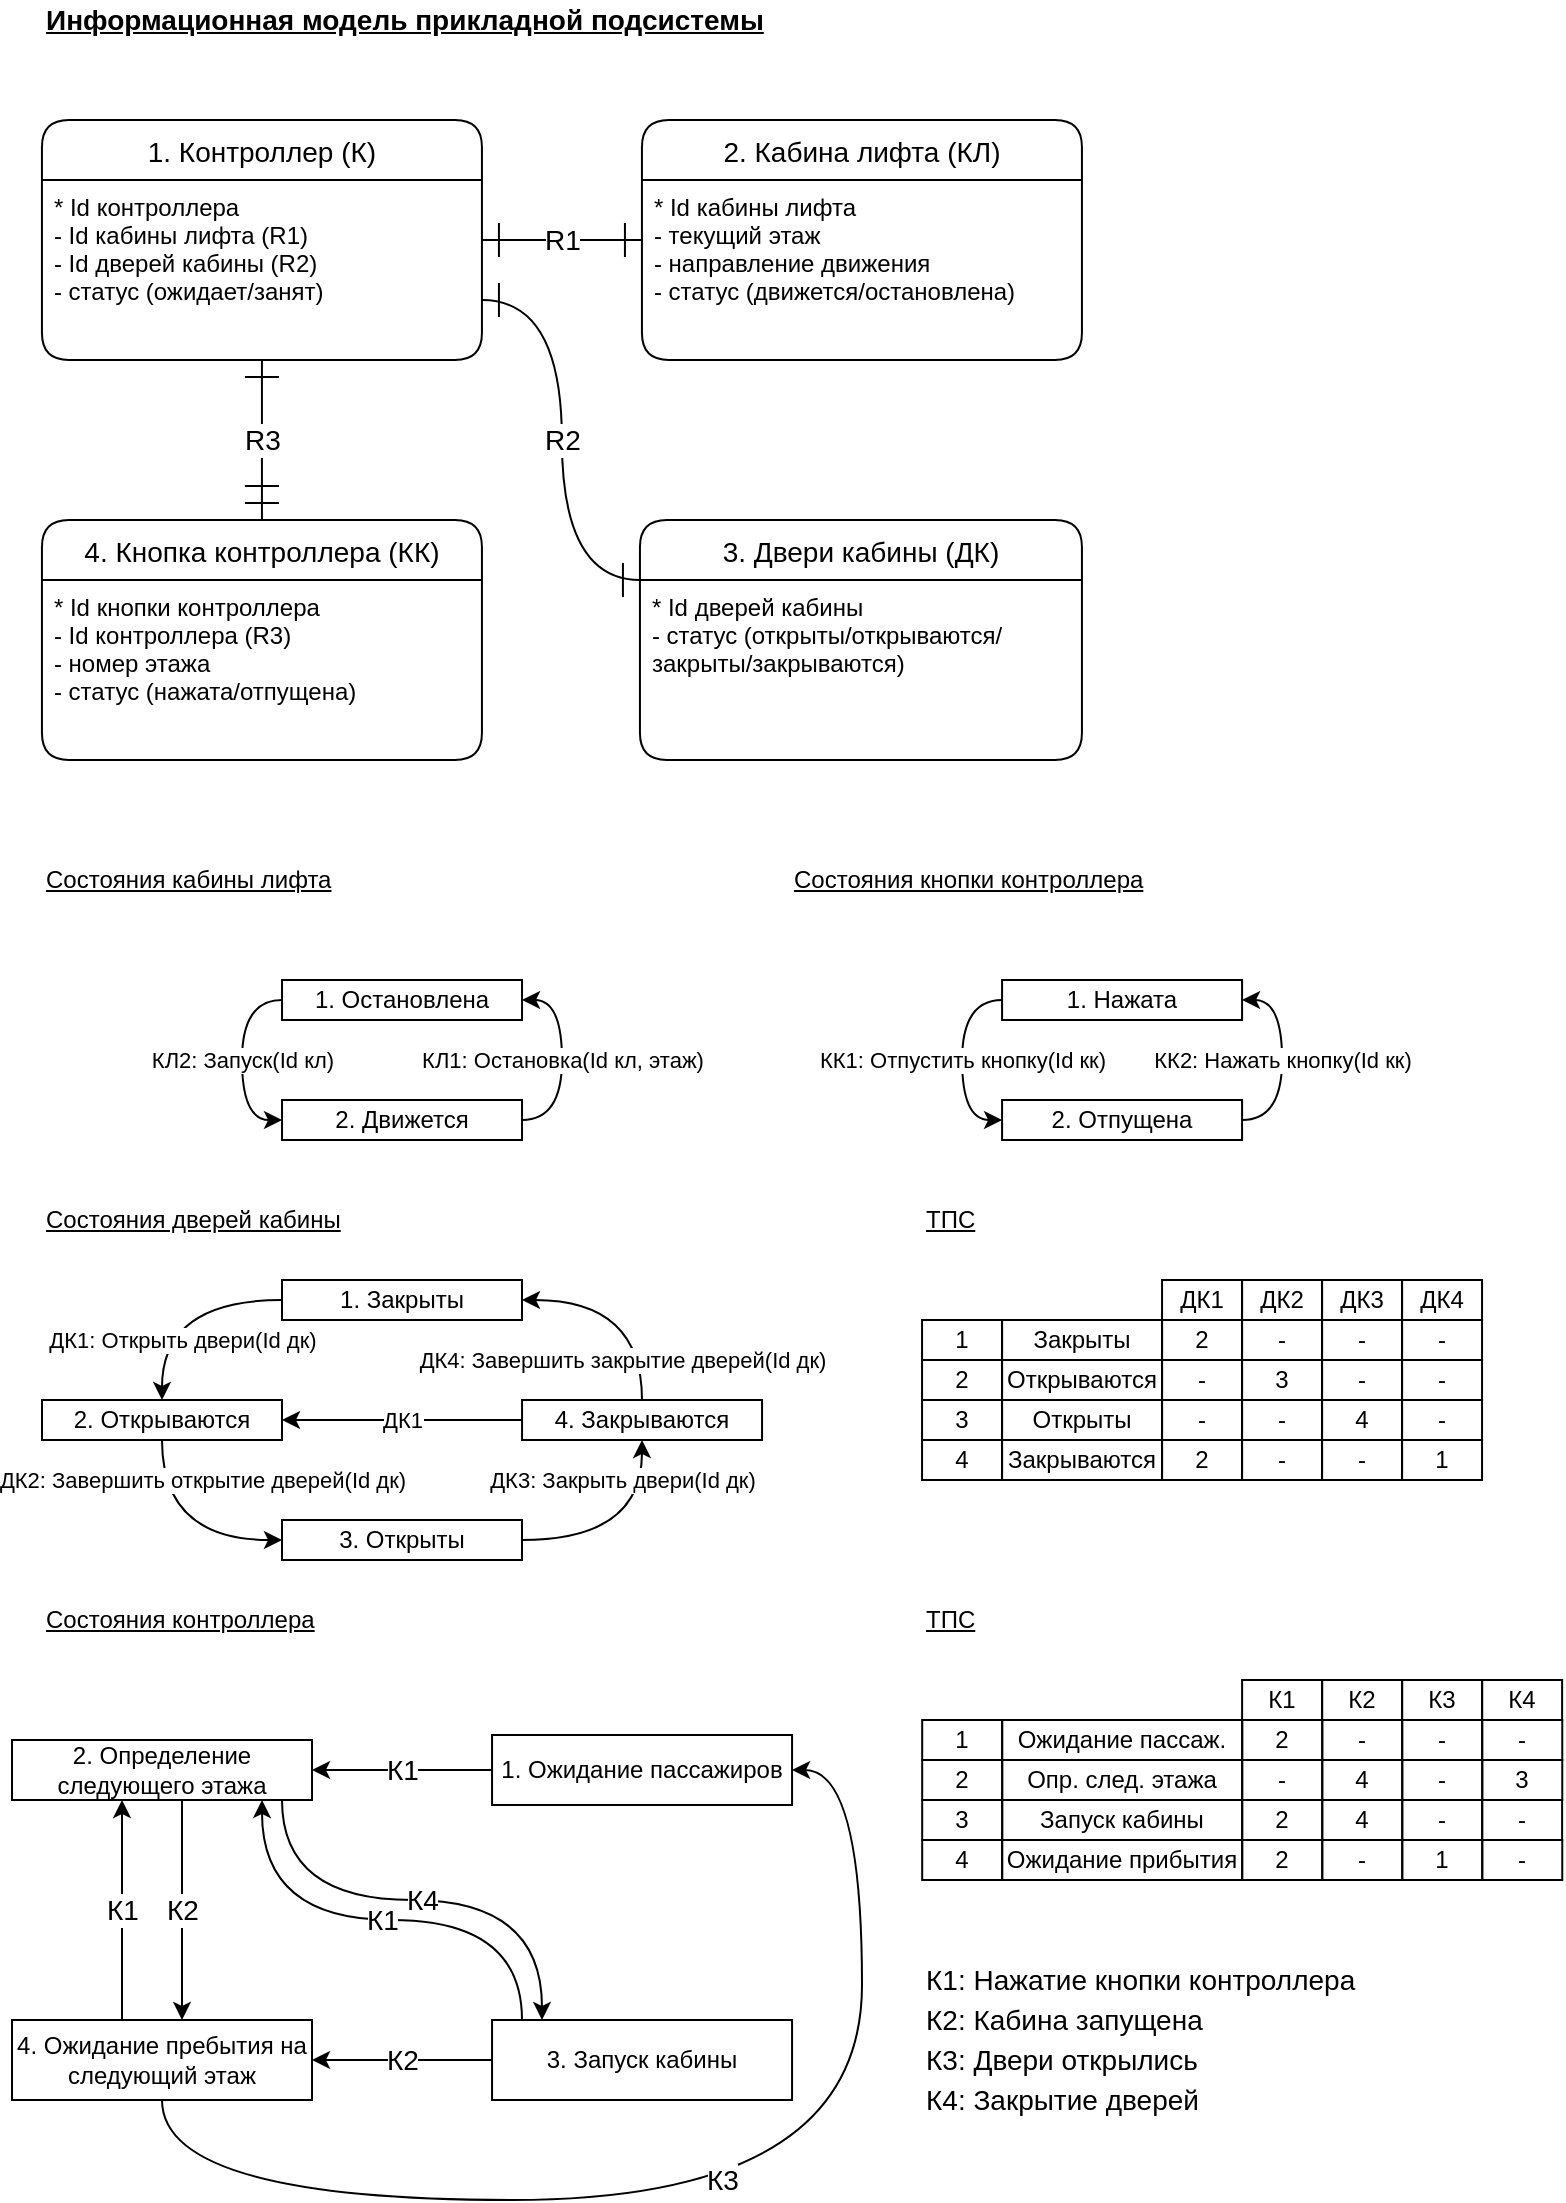 <mxfile version="14.6.13" type="device"><diagram id="FFJJ7vYpV9TbGx-IhugV" name="Страница 1"><mxGraphModel dx="981" dy="567" grid="1" gridSize="10" guides="1" tooltips="1" connect="1" arrows="1" fold="1" page="1" pageScale="1" pageWidth="827" pageHeight="1169" math="0" shadow="0"><root><mxCell id="0"/><mxCell id="1" parent="0"/><mxCell id="rGy74gRU72N-6EAPcVKt-3" value="Состояния кабины лифта" style="text;html=1;strokeColor=none;fillColor=none;align=left;verticalAlign=middle;whiteSpace=wrap;rounded=0;fontStyle=4" parent="1" vertex="1"><mxGeometry x="40" y="450" width="200" height="20" as="geometry"/></mxCell><mxCell id="rGy74gRU72N-6EAPcVKt-4" value="Состояния дверей кабины" style="text;html=1;strokeColor=none;fillColor=none;align=left;verticalAlign=middle;whiteSpace=wrap;rounded=0;fontStyle=4" parent="1" vertex="1"><mxGeometry x="40.0" y="620" width="200.03" height="20" as="geometry"/></mxCell><mxCell id="rGy74gRU72N-6EAPcVKt-15" value="Состояния кнопки контроллера" style="text;html=1;strokeColor=none;fillColor=none;align=left;verticalAlign=middle;whiteSpace=wrap;rounded=0;fontStyle=4" parent="1" vertex="1"><mxGeometry x="414.03" y="450" width="200.03" height="20" as="geometry"/></mxCell><mxCell id="ytYb5CN6HiQMM8bSOuHx-4" value="КЛ2: Запуск(Id кл)" style="edgeStyle=orthogonalEdgeStyle;curved=1;orthogonalLoop=1;jettySize=auto;html=1;" parent="1" source="ytYb5CN6HiQMM8bSOuHx-1" target="ytYb5CN6HiQMM8bSOuHx-2" edge="1"><mxGeometry relative="1" as="geometry"><Array as="points"><mxPoint x="140.02" y="520"/><mxPoint x="140.02" y="580"/></Array></mxGeometry></mxCell><mxCell id="ytYb5CN6HiQMM8bSOuHx-1" value="1. Остановлена" style="rounded=0;whiteSpace=wrap;html=1;" parent="1" vertex="1"><mxGeometry x="160.02" y="510" width="120" height="20" as="geometry"/></mxCell><mxCell id="ytYb5CN6HiQMM8bSOuHx-3" value="КЛ1: Остановка(Id кл, этаж)" style="edgeStyle=orthogonalEdgeStyle;orthogonalLoop=1;jettySize=auto;html=1;curved=1;" parent="1" source="ytYb5CN6HiQMM8bSOuHx-2" target="ytYb5CN6HiQMM8bSOuHx-1" edge="1"><mxGeometry relative="1" as="geometry"><Array as="points"><mxPoint x="300.02" y="580"/><mxPoint x="300.02" y="520"/></Array></mxGeometry></mxCell><mxCell id="ytYb5CN6HiQMM8bSOuHx-2" value="2. Движется" style="rounded=0;whiteSpace=wrap;html=1;" parent="1" vertex="1"><mxGeometry x="160.02" y="570" width="120" height="20" as="geometry"/></mxCell><mxCell id="ytYb5CN6HiQMM8bSOuHx-5" value="Информационная модель прикладной подсистемы" style="text;html=1;strokeColor=none;fillColor=none;align=left;verticalAlign=middle;whiteSpace=wrap;rounded=0;fontStyle=5;fontSize=14;" parent="1" vertex="1"><mxGeometry x="39.97" y="20" width="400.03" height="20" as="geometry"/></mxCell><mxCell id="ytYb5CN6HiQMM8bSOuHx-6" value="2. Кабина лифта (КЛ)" style="swimlane;childLayout=stackLayout;horizontal=1;startSize=30;horizontalStack=0;rounded=1;fontSize=14;fontStyle=0;strokeWidth=1;resizeParent=0;resizeLast=1;shadow=0;dashed=0;align=center;" parent="1" vertex="1"><mxGeometry x="339.97" y="80" width="220" height="120" as="geometry"/></mxCell><mxCell id="ytYb5CN6HiQMM8bSOuHx-7" value="* Id кабины лифта&#10;- текущий этаж&#10;- направление движения&#10;- статус (движется/остановлена)" style="align=left;strokeColor=none;fillColor=none;spacingLeft=4;fontSize=12;verticalAlign=top;resizable=0;rotatable=0;part=1;" parent="ytYb5CN6HiQMM8bSOuHx-6" vertex="1"><mxGeometry y="30" width="220" height="90" as="geometry"/></mxCell><mxCell id="ytYb5CN6HiQMM8bSOuHx-17" value="R1" style="edgeStyle=orthogonalEdgeStyle;curved=1;orthogonalLoop=1;jettySize=auto;html=1;fontSize=14;endArrow=ERone;endFill=0;endSize=15;startArrow=ERone;startFill=0;startSize=15;" parent="1" source="ytYb5CN6HiQMM8bSOuHx-8" target="ytYb5CN6HiQMM8bSOuHx-6" edge="1"><mxGeometry relative="1" as="geometry"><mxPoint as="offset"/></mxGeometry></mxCell><mxCell id="ytYb5CN6HiQMM8bSOuHx-18" style="edgeStyle=orthogonalEdgeStyle;curved=1;orthogonalLoop=1;jettySize=auto;html=1;fontSize=14;startArrow=ERone;startFill=0;endArrow=ERone;endFill=0;startSize=15;endSize=15;" parent="1" source="ytYb5CN6HiQMM8bSOuHx-8" target="ytYb5CN6HiQMM8bSOuHx-11" edge="1"><mxGeometry relative="1" as="geometry"><Array as="points"><mxPoint x="299.97" y="170"/><mxPoint x="299.97" y="310"/></Array></mxGeometry></mxCell><mxCell id="ytYb5CN6HiQMM8bSOuHx-20" value="R2" style="edgeLabel;html=1;align=center;verticalAlign=middle;resizable=0;points=[];fontSize=14;" parent="ytYb5CN6HiQMM8bSOuHx-18" vertex="1" connectable="0"><mxGeometry x="0.197" y="-1" relative="1" as="geometry"><mxPoint x="1" y="-21" as="offset"/></mxGeometry></mxCell><mxCell id="ytYb5CN6HiQMM8bSOuHx-8" value="1. Контроллер (К)" style="swimlane;childLayout=stackLayout;horizontal=1;startSize=30;horizontalStack=0;rounded=1;fontSize=14;fontStyle=0;strokeWidth=1;resizeParent=0;resizeLast=1;shadow=0;dashed=0;align=center;" parent="1" vertex="1"><mxGeometry x="39.97" y="80" width="220" height="120" as="geometry"/></mxCell><mxCell id="ytYb5CN6HiQMM8bSOuHx-9" value="* Id контроллера&#10;- Id кабины лифта (R1)&#10;- Id дверей кабины (R2)&#10;- статус (ожидает/занят)" style="align=left;strokeColor=none;fillColor=none;spacingLeft=4;fontSize=12;verticalAlign=top;resizable=0;rotatable=0;part=1;" parent="ytYb5CN6HiQMM8bSOuHx-8" vertex="1"><mxGeometry y="30" width="220" height="90" as="geometry"/></mxCell><mxCell id="ytYb5CN6HiQMM8bSOuHx-11" value="3. Двери кабины (ДК)" style="swimlane;childLayout=stackLayout;horizontal=1;startSize=30;horizontalStack=0;rounded=1;fontSize=14;fontStyle=0;strokeWidth=1;resizeParent=0;resizeLast=1;shadow=0;dashed=0;align=center;" parent="1" vertex="1"><mxGeometry x="338.97" y="280" width="221" height="120" as="geometry"/></mxCell><mxCell id="ytYb5CN6HiQMM8bSOuHx-12" value="* Id дверей кабины&#10;- статус (открыты/открываются/&#10;закрыты/закрываются)" style="align=left;strokeColor=none;fillColor=none;spacingLeft=4;fontSize=12;verticalAlign=top;resizable=0;rotatable=0;part=1;" parent="ytYb5CN6HiQMM8bSOuHx-11" vertex="1"><mxGeometry y="30" width="221" height="90" as="geometry"/></mxCell><mxCell id="ytYb5CN6HiQMM8bSOuHx-19" style="edgeStyle=orthogonalEdgeStyle;curved=1;orthogonalLoop=1;jettySize=auto;html=1;fontSize=14;startArrow=ERmandOne;startFill=0;endArrow=ERone;endFill=0;startSize=15;endSize=15;" parent="1" source="ytYb5CN6HiQMM8bSOuHx-15" target="ytYb5CN6HiQMM8bSOuHx-8" edge="1"><mxGeometry relative="1" as="geometry"/></mxCell><mxCell id="ytYb5CN6HiQMM8bSOuHx-21" value="R3" style="edgeLabel;html=1;align=center;verticalAlign=middle;resizable=0;points=[];fontSize=14;" parent="ytYb5CN6HiQMM8bSOuHx-19" vertex="1" connectable="0"><mxGeometry x="0.283" relative="1" as="geometry"><mxPoint y="11" as="offset"/></mxGeometry></mxCell><mxCell id="ytYb5CN6HiQMM8bSOuHx-15" value="4. Кнопка контроллера (КК)" style="swimlane;childLayout=stackLayout;horizontal=1;startSize=30;horizontalStack=0;rounded=1;fontSize=14;fontStyle=0;strokeWidth=1;resizeParent=0;resizeLast=1;shadow=0;dashed=0;align=center;" parent="1" vertex="1"><mxGeometry x="39.97" y="280" width="220" height="120" as="geometry"/></mxCell><mxCell id="ytYb5CN6HiQMM8bSOuHx-16" value="* Id кнопки контроллера&#10;- Id контроллера (R3)&#10;- номер этажа&#10;- статус (нажата/отпущена)" style="align=left;strokeColor=none;fillColor=none;spacingLeft=4;fontSize=12;verticalAlign=top;resizable=0;rotatable=0;part=1;" parent="ytYb5CN6HiQMM8bSOuHx-15" vertex="1"><mxGeometry y="30" width="220" height="90" as="geometry"/></mxCell><mxCell id="E6nvMdB4aJgWT5wThZRG-4" value="КК1: Отпустить кнопку(Id кк)" style="edgeStyle=orthogonalEdgeStyle;curved=1;orthogonalLoop=1;jettySize=auto;html=1;" parent="1" source="E6nvMdB4aJgWT5wThZRG-1" target="E6nvMdB4aJgWT5wThZRG-2" edge="1"><mxGeometry relative="1" as="geometry"><Array as="points"><mxPoint x="500.06" y="520"/><mxPoint x="500.06" y="580"/></Array></mxGeometry></mxCell><mxCell id="E6nvMdB4aJgWT5wThZRG-1" value="1. Нажата" style="rounded=0;whiteSpace=wrap;html=1;" parent="1" vertex="1"><mxGeometry x="520.04" y="510" width="120" height="20" as="geometry"/></mxCell><mxCell id="E6nvMdB4aJgWT5wThZRG-3" value="КК2: Нажать кнопку(Id кк)" style="edgeStyle=orthogonalEdgeStyle;orthogonalLoop=1;jettySize=auto;html=1;curved=1;" parent="1" source="E6nvMdB4aJgWT5wThZRG-2" target="E6nvMdB4aJgWT5wThZRG-1" edge="1"><mxGeometry relative="1" as="geometry"><Array as="points"><mxPoint x="660.06" y="580"/><mxPoint x="660.06" y="520"/></Array></mxGeometry></mxCell><mxCell id="E6nvMdB4aJgWT5wThZRG-2" value="2. Отпущена" style="rounded=0;whiteSpace=wrap;html=1;" parent="1" vertex="1"><mxGeometry x="520.04" y="570" width="120" height="20" as="geometry"/></mxCell><mxCell id="E6nvMdB4aJgWT5wThZRG-9" style="edgeStyle=orthogonalEdgeStyle;curved=1;orthogonalLoop=1;jettySize=auto;html=1;entryX=0.5;entryY=0;entryDx=0;entryDy=0;exitX=0;exitY=0.5;exitDx=0;exitDy=0;" parent="1" source="E6nvMdB4aJgWT5wThZRG-5" target="E6nvMdB4aJgWT5wThZRG-6" edge="1"><mxGeometry relative="1" as="geometry"/></mxCell><mxCell id="W7GcJJfSbcKXSyQRW5s8-4" value="ДК1: Открыть двери(Id дк)" style="edgeLabel;html=1;align=center;verticalAlign=middle;resizable=0;points=[];" parent="E6nvMdB4aJgWT5wThZRG-9" vertex="1" connectable="0"><mxGeometry x="0.418" y="13" relative="1" as="geometry"><mxPoint x="-3" y="2" as="offset"/></mxGeometry></mxCell><mxCell id="E6nvMdB4aJgWT5wThZRG-5" value="1. Закрыты" style="rounded=0;whiteSpace=wrap;html=1;" parent="1" vertex="1"><mxGeometry x="160.0" y="660" width="120" height="20" as="geometry"/></mxCell><mxCell id="E6nvMdB4aJgWT5wThZRG-10" style="edgeStyle=orthogonalEdgeStyle;curved=1;orthogonalLoop=1;jettySize=auto;html=1;entryX=0;entryY=0.5;entryDx=0;entryDy=0;" parent="1" source="E6nvMdB4aJgWT5wThZRG-6" target="E6nvMdB4aJgWT5wThZRG-8" edge="1"><mxGeometry relative="1" as="geometry"/></mxCell><mxCell id="W7GcJJfSbcKXSyQRW5s8-5" value="ДК2: Завершить открытие дверей(Id дк)" style="edgeLabel;html=1;align=center;verticalAlign=middle;resizable=0;points=[];" parent="E6nvMdB4aJgWT5wThZRG-10" vertex="1" connectable="0"><mxGeometry x="0.218" y="11" relative="1" as="geometry"><mxPoint x="3" y="-19" as="offset"/></mxGeometry></mxCell><mxCell id="E6nvMdB4aJgWT5wThZRG-6" value="2. Открываются" style="rounded=0;whiteSpace=wrap;html=1;" parent="1" vertex="1"><mxGeometry x="40.0" y="720" width="120" height="20" as="geometry"/></mxCell><mxCell id="E6nvMdB4aJgWT5wThZRG-12" style="edgeStyle=orthogonalEdgeStyle;curved=1;orthogonalLoop=1;jettySize=auto;html=1;entryX=1;entryY=0.5;entryDx=0;entryDy=0;" parent="1" source="E6nvMdB4aJgWT5wThZRG-7" target="E6nvMdB4aJgWT5wThZRG-5" edge="1"><mxGeometry relative="1" as="geometry"/></mxCell><mxCell id="W7GcJJfSbcKXSyQRW5s8-7" value="ДК4: Завершить закрытие дверей(Id дк)" style="edgeLabel;html=1;align=center;verticalAlign=middle;resizable=0;points=[];" parent="E6nvMdB4aJgWT5wThZRG-12" vertex="1" connectable="0"><mxGeometry x="0.218" y="8" relative="1" as="geometry"><mxPoint x="7" y="22" as="offset"/></mxGeometry></mxCell><mxCell id="W7GcJJfSbcKXSyQRW5s8-23" style="edgeStyle=orthogonalEdgeStyle;rounded=0;orthogonalLoop=1;jettySize=auto;html=1;" parent="1" source="E6nvMdB4aJgWT5wThZRG-7" target="E6nvMdB4aJgWT5wThZRG-6" edge="1"><mxGeometry relative="1" as="geometry"/></mxCell><mxCell id="W7GcJJfSbcKXSyQRW5s8-24" value="ДК1" style="edgeLabel;html=1;align=center;verticalAlign=middle;resizable=0;points=[];" parent="W7GcJJfSbcKXSyQRW5s8-23" vertex="1" connectable="0"><mxGeometry x="-0.161" y="1" relative="1" as="geometry"><mxPoint x="-10" y="-1" as="offset"/></mxGeometry></mxCell><mxCell id="E6nvMdB4aJgWT5wThZRG-7" value="4. Закрываются" style="rounded=0;whiteSpace=wrap;html=1;" parent="1" vertex="1"><mxGeometry x="280.03" y="720" width="120" height="20" as="geometry"/></mxCell><mxCell id="E6nvMdB4aJgWT5wThZRG-11" style="edgeStyle=orthogonalEdgeStyle;curved=1;orthogonalLoop=1;jettySize=auto;html=1;exitX=1;exitY=0.5;exitDx=0;exitDy=0;" parent="1" source="E6nvMdB4aJgWT5wThZRG-8" target="E6nvMdB4aJgWT5wThZRG-7" edge="1"><mxGeometry relative="1" as="geometry"/></mxCell><mxCell id="W7GcJJfSbcKXSyQRW5s8-6" value="ДК3: Закрыть двери(Id дк)" style="edgeLabel;html=1;align=center;verticalAlign=middle;resizable=0;points=[];" parent="E6nvMdB4aJgWT5wThZRG-11" vertex="1" connectable="0"><mxGeometry x="0.364" y="13" relative="1" as="geometry"><mxPoint x="3" y="-15" as="offset"/></mxGeometry></mxCell><mxCell id="E6nvMdB4aJgWT5wThZRG-8" value="3. Открыты" style="rounded=0;whiteSpace=wrap;html=1;" parent="1" vertex="1"><mxGeometry x="160.0" y="780" width="120" height="20" as="geometry"/></mxCell><mxCell id="W7GcJJfSbcKXSyQRW5s8-1" value="1" style="rounded=0;whiteSpace=wrap;html=1;fillColor=none;" parent="1" vertex="1"><mxGeometry x="480.03" y="680" width="40" height="20" as="geometry"/></mxCell><mxCell id="W7GcJJfSbcKXSyQRW5s8-2" value="ТПС" style="text;html=1;strokeColor=none;fillColor=none;align=left;verticalAlign=middle;whiteSpace=wrap;rounded=0;fontStyle=4" parent="1" vertex="1"><mxGeometry x="480.03" y="620" width="200" height="20" as="geometry"/></mxCell><mxCell id="W7GcJJfSbcKXSyQRW5s8-8" value="2" style="rounded=0;whiteSpace=wrap;html=1;fillColor=none;" parent="1" vertex="1"><mxGeometry x="480.03" y="700" width="40" height="20" as="geometry"/></mxCell><mxCell id="W7GcJJfSbcKXSyQRW5s8-9" value="3" style="rounded=0;whiteSpace=wrap;html=1;fillColor=none;" parent="1" vertex="1"><mxGeometry x="480.03" y="720" width="40" height="20" as="geometry"/></mxCell><mxCell id="W7GcJJfSbcKXSyQRW5s8-10" value="4" style="rounded=0;whiteSpace=wrap;html=1;fillColor=none;" parent="1" vertex="1"><mxGeometry x="480.03" y="740" width="40" height="20" as="geometry"/></mxCell><mxCell id="W7GcJJfSbcKXSyQRW5s8-11" value="Закрыты" style="rounded=0;whiteSpace=wrap;html=1;fillColor=none;" parent="1" vertex="1"><mxGeometry x="520.03" y="680" width="80" height="20" as="geometry"/></mxCell><mxCell id="W7GcJJfSbcKXSyQRW5s8-12" value="Открываются" style="rounded=0;whiteSpace=wrap;html=1;fillColor=none;" parent="1" vertex="1"><mxGeometry x="520.03" y="700" width="80" height="20" as="geometry"/></mxCell><mxCell id="W7GcJJfSbcKXSyQRW5s8-13" value="Открыты" style="rounded=0;whiteSpace=wrap;html=1;fillColor=none;" parent="1" vertex="1"><mxGeometry x="520.03" y="720" width="80" height="20" as="geometry"/></mxCell><mxCell id="W7GcJJfSbcKXSyQRW5s8-14" value="Закрываются" style="rounded=0;whiteSpace=wrap;html=1;fillColor=none;" parent="1" vertex="1"><mxGeometry x="520.03" y="740" width="80" height="20" as="geometry"/></mxCell><mxCell id="W7GcJJfSbcKXSyQRW5s8-15" value="ДК1" style="rounded=0;whiteSpace=wrap;html=1;fillColor=none;" parent="1" vertex="1"><mxGeometry x="600.03" y="660" width="40" height="20" as="geometry"/></mxCell><mxCell id="W7GcJJfSbcKXSyQRW5s8-16" value="ДК2" style="rounded=0;whiteSpace=wrap;html=1;fillColor=none;" parent="1" vertex="1"><mxGeometry x="640.03" y="660" width="40" height="20" as="geometry"/></mxCell><mxCell id="W7GcJJfSbcKXSyQRW5s8-17" value="ДК3" style="rounded=0;whiteSpace=wrap;html=1;fillColor=none;" parent="1" vertex="1"><mxGeometry x="680.03" y="660" width="40" height="20" as="geometry"/></mxCell><mxCell id="W7GcJJfSbcKXSyQRW5s8-18" value="ДК4" style="rounded=0;whiteSpace=wrap;html=1;fillColor=none;" parent="1" vertex="1"><mxGeometry x="720.03" y="660" width="40" height="20" as="geometry"/></mxCell><mxCell id="W7GcJJfSbcKXSyQRW5s8-19" value="2" style="rounded=0;whiteSpace=wrap;html=1;fillColor=none;" parent="1" vertex="1"><mxGeometry x="600.03" y="680" width="40" height="20" as="geometry"/></mxCell><mxCell id="W7GcJJfSbcKXSyQRW5s8-20" value="-" style="rounded=0;whiteSpace=wrap;html=1;fillColor=none;" parent="1" vertex="1"><mxGeometry x="600.03" y="700" width="40" height="20" as="geometry"/></mxCell><mxCell id="W7GcJJfSbcKXSyQRW5s8-21" value="-" style="rounded=0;whiteSpace=wrap;html=1;fillColor=none;" parent="1" vertex="1"><mxGeometry x="600.03" y="720" width="40" height="20" as="geometry"/></mxCell><mxCell id="W7GcJJfSbcKXSyQRW5s8-22" value="2" style="rounded=0;whiteSpace=wrap;html=1;fillColor=none;" parent="1" vertex="1"><mxGeometry x="600.03" y="740" width="40" height="20" as="geometry"/></mxCell><mxCell id="W7GcJJfSbcKXSyQRW5s8-26" value="3" style="rounded=0;whiteSpace=wrap;html=1;fillColor=none;" parent="1" vertex="1"><mxGeometry x="640.03" y="700" width="40" height="20" as="geometry"/></mxCell><mxCell id="W7GcJJfSbcKXSyQRW5s8-27" value="-" style="rounded=0;whiteSpace=wrap;html=1;fillColor=none;" parent="1" vertex="1"><mxGeometry x="640.03" y="680" width="40" height="20" as="geometry"/></mxCell><mxCell id="W7GcJJfSbcKXSyQRW5s8-28" value="-" style="rounded=0;whiteSpace=wrap;html=1;fillColor=none;" parent="1" vertex="1"><mxGeometry x="640.03" y="720" width="40" height="20" as="geometry"/></mxCell><mxCell id="W7GcJJfSbcKXSyQRW5s8-29" value="-" style="rounded=0;whiteSpace=wrap;html=1;fillColor=none;" parent="1" vertex="1"><mxGeometry x="640.03" y="740" width="40" height="20" as="geometry"/></mxCell><mxCell id="W7GcJJfSbcKXSyQRW5s8-30" value="4" style="rounded=0;whiteSpace=wrap;html=1;fillColor=none;" parent="1" vertex="1"><mxGeometry x="680.03" y="720" width="40" height="20" as="geometry"/></mxCell><mxCell id="W7GcJJfSbcKXSyQRW5s8-31" value="-" style="rounded=0;whiteSpace=wrap;html=1;fillColor=none;" parent="1" vertex="1"><mxGeometry x="680.03" y="700" width="40" height="20" as="geometry"/></mxCell><mxCell id="W7GcJJfSbcKXSyQRW5s8-32" value="-" style="rounded=0;whiteSpace=wrap;html=1;fillColor=none;" parent="1" vertex="1"><mxGeometry x="680.03" y="680" width="40" height="20" as="geometry"/></mxCell><mxCell id="W7GcJJfSbcKXSyQRW5s8-33" value="-" style="rounded=0;whiteSpace=wrap;html=1;fillColor=none;" parent="1" vertex="1"><mxGeometry x="680.03" y="740" width="40" height="20" as="geometry"/></mxCell><mxCell id="W7GcJJfSbcKXSyQRW5s8-34" value="1" style="rounded=0;whiteSpace=wrap;html=1;fillColor=none;" parent="1" vertex="1"><mxGeometry x="720.03" y="740" width="40" height="20" as="geometry"/></mxCell><mxCell id="W7GcJJfSbcKXSyQRW5s8-35" value="-" style="rounded=0;whiteSpace=wrap;html=1;fillColor=none;" parent="1" vertex="1"><mxGeometry x="720.03" y="720" width="40" height="20" as="geometry"/></mxCell><mxCell id="W7GcJJfSbcKXSyQRW5s8-36" value="-" style="rounded=0;whiteSpace=wrap;html=1;fillColor=none;" parent="1" vertex="1"><mxGeometry x="720.03" y="700" width="40" height="20" as="geometry"/></mxCell><mxCell id="W7GcJJfSbcKXSyQRW5s8-37" value="-" style="rounded=0;whiteSpace=wrap;html=1;fillColor=none;" parent="1" vertex="1"><mxGeometry x="720.03" y="680" width="40" height="20" as="geometry"/></mxCell><mxCell id="ydrPqTwcOS3lQjm-XeVe-1" value="Состояния контроллера" style="text;html=1;strokeColor=none;fillColor=none;align=left;verticalAlign=middle;whiteSpace=wrap;rounded=0;fontStyle=4" parent="1" vertex="1"><mxGeometry x="40.0" y="820" width="200.03" height="20" as="geometry"/></mxCell><mxCell id="ydrPqTwcOS3lQjm-XeVe-14" value="1" style="rounded=0;whiteSpace=wrap;html=1;fillColor=none;" parent="1" vertex="1"><mxGeometry x="480.1" y="880" width="40" height="20" as="geometry"/></mxCell><mxCell id="ydrPqTwcOS3lQjm-XeVe-15" value="2" style="rounded=0;whiteSpace=wrap;html=1;fillColor=none;" parent="1" vertex="1"><mxGeometry x="480.1" y="900" width="40" height="20" as="geometry"/></mxCell><mxCell id="ydrPqTwcOS3lQjm-XeVe-16" value="3" style="rounded=0;whiteSpace=wrap;html=1;fillColor=none;" parent="1" vertex="1"><mxGeometry x="480.1" y="920" width="40" height="20" as="geometry"/></mxCell><mxCell id="ydrPqTwcOS3lQjm-XeVe-17" value="4" style="rounded=0;whiteSpace=wrap;html=1;fillColor=none;" parent="1" vertex="1"><mxGeometry x="480.1" y="940" width="40" height="20" as="geometry"/></mxCell><mxCell id="ydrPqTwcOS3lQjm-XeVe-18" value="Ожидание пассаж." style="rounded=0;whiteSpace=wrap;html=1;fillColor=none;" parent="1" vertex="1"><mxGeometry x="520.06" y="880" width="120" height="20" as="geometry"/></mxCell><mxCell id="ydrPqTwcOS3lQjm-XeVe-19" value="Запуск кабины" style="rounded=0;whiteSpace=wrap;html=1;fillColor=none;" parent="1" vertex="1"><mxGeometry x="520.1" y="920" width="119.96" height="20" as="geometry"/></mxCell><mxCell id="ydrPqTwcOS3lQjm-XeVe-20" value="Опр. след. этажа" style="rounded=0;whiteSpace=wrap;html=1;fillColor=none;" parent="1" vertex="1"><mxGeometry x="520.1" y="900" width="119.96" height="20" as="geometry"/></mxCell><mxCell id="ydrPqTwcOS3lQjm-XeVe-21" value="Ожидание прибытия" style="rounded=0;whiteSpace=wrap;html=1;fillColor=none;" parent="1" vertex="1"><mxGeometry x="520.06" y="940" width="120" height="20" as="geometry"/></mxCell><mxCell id="ydrPqTwcOS3lQjm-XeVe-22" value="К1" style="rounded=0;whiteSpace=wrap;html=1;fillColor=none;" parent="1" vertex="1"><mxGeometry x="640.06" y="860" width="40" height="20" as="geometry"/></mxCell><mxCell id="ydrPqTwcOS3lQjm-XeVe-23" value="К2" style="rounded=0;whiteSpace=wrap;html=1;fillColor=none;" parent="1" vertex="1"><mxGeometry x="680.06" y="860" width="40" height="20" as="geometry"/></mxCell><mxCell id="ydrPqTwcOS3lQjm-XeVe-24" value="К3" style="rounded=0;whiteSpace=wrap;html=1;fillColor=none;" parent="1" vertex="1"><mxGeometry x="720.06" y="860" width="40" height="20" as="geometry"/></mxCell><mxCell id="ZspkIMUNMkCryoN3S5KT-33" value="К4" style="rounded=0;whiteSpace=wrap;html=1;fillColor=none;" parent="1" vertex="1"><mxGeometry x="760.06" y="860" width="40" height="20" as="geometry"/></mxCell><mxCell id="ZspkIMUNMkCryoN3S5KT-34" value="2" style="rounded=0;whiteSpace=wrap;html=1;fillColor=none;" parent="1" vertex="1"><mxGeometry x="640.13" y="940" width="40" height="20" as="geometry"/></mxCell><mxCell id="ZspkIMUNMkCryoN3S5KT-35" value="-" style="rounded=0;whiteSpace=wrap;html=1;fillColor=none;" parent="1" vertex="1"><mxGeometry x="680.13" y="880" width="40" height="20" as="geometry"/></mxCell><mxCell id="ZspkIMUNMkCryoN3S5KT-36" value="-" style="rounded=0;whiteSpace=wrap;html=1;fillColor=none;" parent="1" vertex="1"><mxGeometry x="720.13" y="900" width="40" height="20" as="geometry"/></mxCell><mxCell id="ZspkIMUNMkCryoN3S5KT-37" value="-" style="rounded=0;whiteSpace=wrap;html=1;fillColor=none;" parent="1" vertex="1"><mxGeometry x="760.06" y="920" width="40" height="20" as="geometry"/></mxCell><mxCell id="ZspkIMUNMkCryoN3S5KT-38" value="2" style="rounded=0;whiteSpace=wrap;html=1;fillColor=none;" parent="1" vertex="1"><mxGeometry x="640.13" y="880" width="40" height="20" as="geometry"/></mxCell><mxCell id="ZspkIMUNMkCryoN3S5KT-39" value="-" style="rounded=0;whiteSpace=wrap;html=1;fillColor=none;" parent="1" vertex="1"><mxGeometry x="640.13" y="900" width="40" height="20" as="geometry"/></mxCell><mxCell id="ZspkIMUNMkCryoN3S5KT-40" value="4" style="rounded=0;whiteSpace=wrap;html=1;fillColor=none;" parent="1" vertex="1"><mxGeometry x="680.13" y="900" width="40" height="20" as="geometry"/></mxCell><mxCell id="ZspkIMUNMkCryoN3S5KT-41" value="4" style="rounded=0;whiteSpace=wrap;html=1;fillColor=none;" parent="1" vertex="1"><mxGeometry x="680.13" y="920" width="40" height="20" as="geometry"/></mxCell><mxCell id="ZspkIMUNMkCryoN3S5KT-42" value="2" style="rounded=0;whiteSpace=wrap;html=1;fillColor=none;" parent="1" vertex="1"><mxGeometry x="640.13" y="920" width="40" height="20" as="geometry"/></mxCell><mxCell id="ZspkIMUNMkCryoN3S5KT-43" value="-" style="rounded=0;whiteSpace=wrap;html=1;fillColor=none;" parent="1" vertex="1"><mxGeometry x="720.13" y="920" width="40" height="20" as="geometry"/></mxCell><mxCell id="ZspkIMUNMkCryoN3S5KT-44" value="-" style="rounded=0;whiteSpace=wrap;html=1;fillColor=none;" parent="1" vertex="1"><mxGeometry x="720.06" y="880" width="40" height="20" as="geometry"/></mxCell><mxCell id="ZspkIMUNMkCryoN3S5KT-45" value="-" style="rounded=0;whiteSpace=wrap;html=1;fillColor=none;" parent="1" vertex="1"><mxGeometry x="760.13" y="880" width="40" height="20" as="geometry"/></mxCell><mxCell id="ZspkIMUNMkCryoN3S5KT-46" value="3" style="rounded=0;whiteSpace=wrap;html=1;fillColor=none;" parent="1" vertex="1"><mxGeometry x="760.13" y="900" width="40" height="20" as="geometry"/></mxCell><mxCell id="ZspkIMUNMkCryoN3S5KT-47" value="-" style="rounded=0;whiteSpace=wrap;html=1;fillColor=none;" parent="1" vertex="1"><mxGeometry x="760.13" y="940" width="40" height="20" as="geometry"/></mxCell><mxCell id="ZspkIMUNMkCryoN3S5KT-48" value="1" style="rounded=0;whiteSpace=wrap;html=1;fillColor=none;" parent="1" vertex="1"><mxGeometry x="720.13" y="940" width="40" height="20" as="geometry"/></mxCell><mxCell id="ZspkIMUNMkCryoN3S5KT-49" value="-" style="rounded=0;whiteSpace=wrap;html=1;fillColor=none;" parent="1" vertex="1"><mxGeometry x="680.13" y="940" width="40" height="20" as="geometry"/></mxCell><mxCell id="ZspkIMUNMkCryoN3S5KT-50" value="ТПС" style="text;html=1;strokeColor=none;fillColor=none;align=left;verticalAlign=middle;whiteSpace=wrap;rounded=0;fontStyle=4" parent="1" vertex="1"><mxGeometry x="480.13" y="820" width="200" height="20" as="geometry"/></mxCell><mxCell id="1RubFFUEzhwFRpHru7SJ-37" value="К1" style="edgeStyle=orthogonalEdgeStyle;curved=1;orthogonalLoop=1;jettySize=auto;html=1;fontSize=14;" parent="1" source="1RubFFUEzhwFRpHru7SJ-1" target="1RubFFUEzhwFRpHru7SJ-3" edge="1"><mxGeometry relative="1" as="geometry"><Array as="points"><mxPoint x="80" y="960"/><mxPoint x="80" y="960"/></Array></mxGeometry></mxCell><mxCell id="1RubFFUEzhwFRpHru7SJ-39" value="К3" style="edgeStyle=orthogonalEdgeStyle;curved=1;orthogonalLoop=1;jettySize=auto;html=1;fontSize=14;" parent="1" source="1RubFFUEzhwFRpHru7SJ-1" target="1RubFFUEzhwFRpHru7SJ-27" edge="1"><mxGeometry x="0.015" y="10" relative="1" as="geometry"><Array as="points"><mxPoint x="100" y="1120"/><mxPoint x="450" y="1120"/><mxPoint x="450" y="905"/></Array><mxPoint as="offset"/></mxGeometry></mxCell><mxCell id="1RubFFUEzhwFRpHru7SJ-1" value="4. Ожидание пребытия на следующий этаж" style="rounded=0;whiteSpace=wrap;html=1;" parent="1" vertex="1"><mxGeometry x="25.01" y="1030" width="150" height="40" as="geometry"/></mxCell><mxCell id="1RubFFUEzhwFRpHru7SJ-36" value="К4" style="edgeStyle=orthogonalEdgeStyle;curved=1;orthogonalLoop=1;jettySize=auto;html=1;fontSize=14;" parent="1" source="1RubFFUEzhwFRpHru7SJ-3" target="1RubFFUEzhwFRpHru7SJ-29" edge="1"><mxGeometry relative="1" as="geometry"><Array as="points"><mxPoint x="160" y="970"/><mxPoint x="290" y="970"/></Array></mxGeometry></mxCell><mxCell id="qX_3Gwqr9Lo_Wm2yeuOw-1" value="&lt;font style=&quot;font-size: 14px&quot;&gt;К2&lt;/font&gt;" style="edgeStyle=orthogonalEdgeStyle;rounded=0;orthogonalLoop=1;jettySize=auto;html=1;" edge="1" parent="1" source="1RubFFUEzhwFRpHru7SJ-3" target="1RubFFUEzhwFRpHru7SJ-1"><mxGeometry relative="1" as="geometry"><Array as="points"><mxPoint x="110" y="950"/><mxPoint x="110" y="950"/></Array></mxGeometry></mxCell><mxCell id="1RubFFUEzhwFRpHru7SJ-3" value="2. Определение следующего этажа" style="rounded=0;whiteSpace=wrap;html=1;" parent="1" vertex="1"><mxGeometry x="25.01" y="890" width="150" height="30" as="geometry"/></mxCell><mxCell id="1RubFFUEzhwFRpHru7SJ-38" value="К1" style="edgeStyle=orthogonalEdgeStyle;curved=1;orthogonalLoop=1;jettySize=auto;html=1;fontSize=14;" parent="1" source="1RubFFUEzhwFRpHru7SJ-27" target="1RubFFUEzhwFRpHru7SJ-3" edge="1"><mxGeometry relative="1" as="geometry"/></mxCell><mxCell id="1RubFFUEzhwFRpHru7SJ-27" value="1. Ожидание пассажиров" style="rounded=0;whiteSpace=wrap;html=1;" parent="1" vertex="1"><mxGeometry x="265.03" y="887.5" width="150" height="35" as="geometry"/></mxCell><mxCell id="1RubFFUEzhwFRpHru7SJ-31" value="К2" style="edgeStyle=orthogonalEdgeStyle;curved=1;orthogonalLoop=1;jettySize=auto;html=1;fontSize=14;" parent="1" source="1RubFFUEzhwFRpHru7SJ-29" target="1RubFFUEzhwFRpHru7SJ-1" edge="1"><mxGeometry relative="1" as="geometry"/></mxCell><mxCell id="1RubFFUEzhwFRpHru7SJ-35" value="К1" style="edgeStyle=orthogonalEdgeStyle;curved=1;orthogonalLoop=1;jettySize=auto;html=1;fontSize=14;" parent="1" source="1RubFFUEzhwFRpHru7SJ-29" target="1RubFFUEzhwFRpHru7SJ-3" edge="1"><mxGeometry relative="1" as="geometry"><Array as="points"><mxPoint x="280" y="980"/><mxPoint x="150" y="980"/></Array></mxGeometry></mxCell><mxCell id="1RubFFUEzhwFRpHru7SJ-29" value="3. Запуск кабины" style="rounded=0;whiteSpace=wrap;html=1;" parent="1" vertex="1"><mxGeometry x="265.03" y="1030" width="150" height="40" as="geometry"/></mxCell><mxCell id="1RubFFUEzhwFRpHru7SJ-33" value="К1: Нажатие кнопки контроллера" style="text;html=1;strokeColor=none;fillColor=none;align=left;verticalAlign=middle;whiteSpace=wrap;rounded=0;fontSize=14;" parent="1" vertex="1"><mxGeometry x="480" y="1000" width="280" height="20" as="geometry"/></mxCell><mxCell id="1RubFFUEzhwFRpHru7SJ-34" value="К2: Кабина запущена" style="text;html=1;strokeColor=none;fillColor=none;align=left;verticalAlign=middle;whiteSpace=wrap;rounded=0;fontSize=14;" parent="1" vertex="1"><mxGeometry x="480.13" y="1020" width="280" height="20" as="geometry"/></mxCell><mxCell id="1RubFFUEzhwFRpHru7SJ-40" value="К3: Двери открылись" style="text;html=1;strokeColor=none;fillColor=none;align=left;verticalAlign=middle;whiteSpace=wrap;rounded=0;fontSize=14;" parent="1" vertex="1"><mxGeometry x="480" y="1040" width="280" height="20" as="geometry"/></mxCell><mxCell id="qX_3Gwqr9Lo_Wm2yeuOw-2" value="К4: Закрытие дверей" style="text;html=1;strokeColor=none;fillColor=none;align=left;verticalAlign=middle;whiteSpace=wrap;rounded=0;fontSize=14;" vertex="1" parent="1"><mxGeometry x="480.13" y="1060" width="280" height="20" as="geometry"/></mxCell></root></mxGraphModel></diagram></mxfile>
